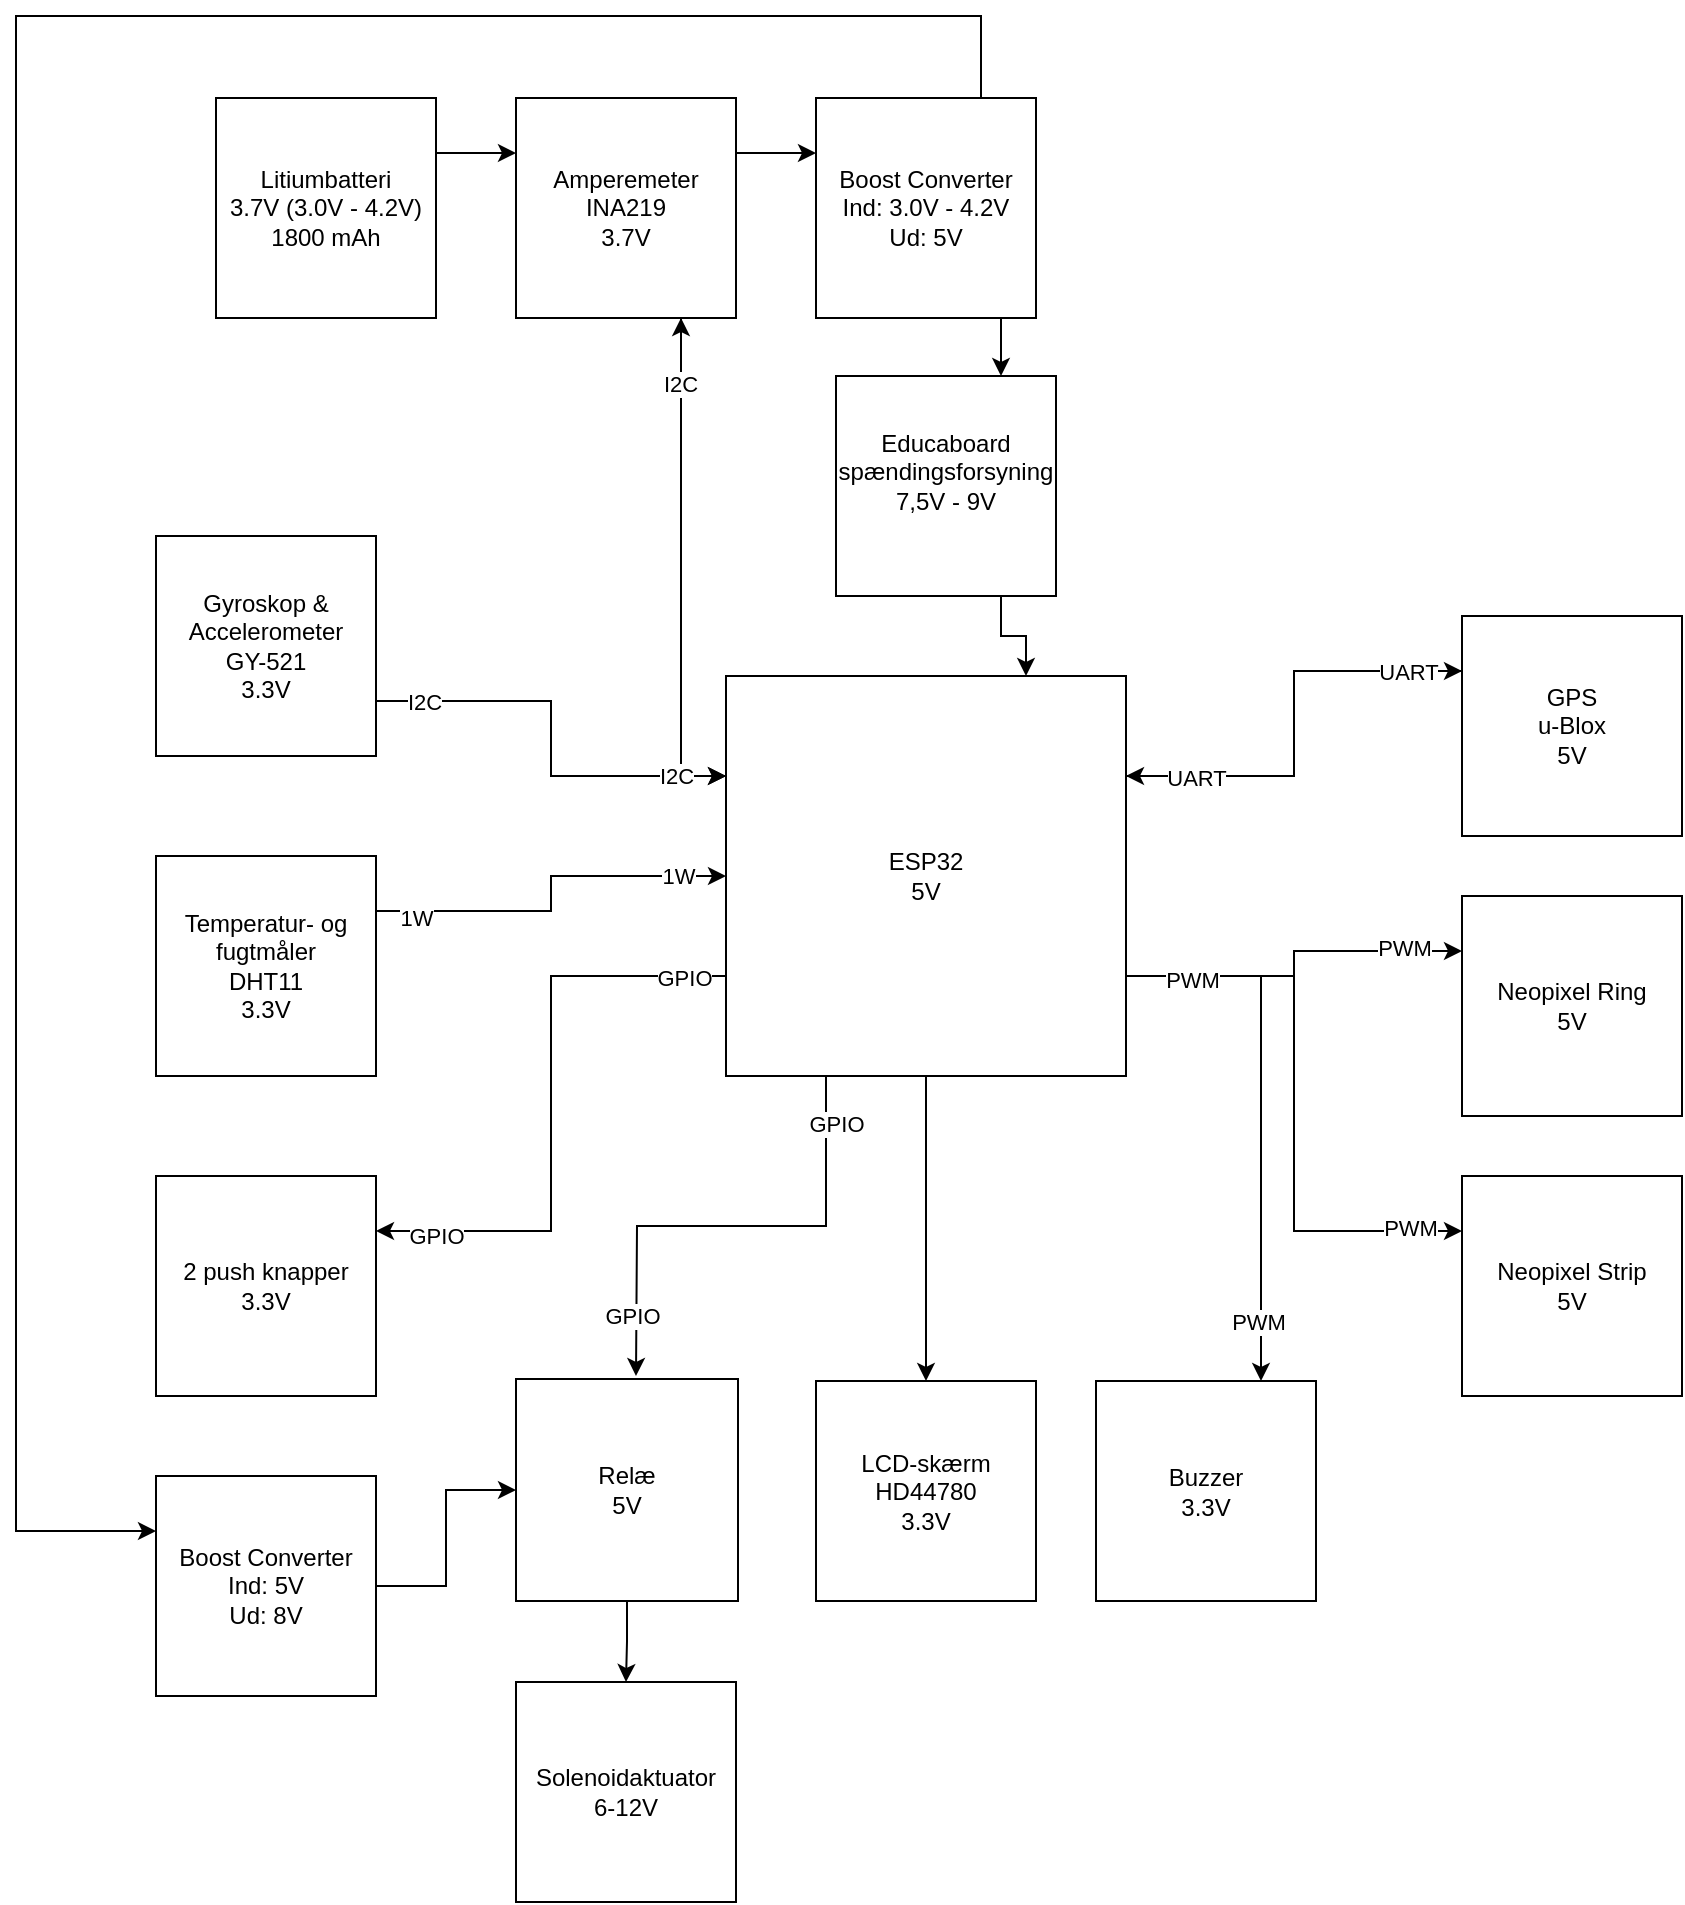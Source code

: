 <mxfile version="25.0.1">
  <diagram name="Page-1" id="Au_jINocBcU9wG9LVLza">
    <mxGraphModel dx="1080" dy="476" grid="1" gridSize="10" guides="1" tooltips="1" connect="1" arrows="1" fold="1" page="1" pageScale="1" pageWidth="827" pageHeight="1169" math="0" shadow="0">
      <root>
        <mxCell id="0" />
        <mxCell id="1" parent="0" />
        <mxCell id="8WWaU90uD-3OsJMU1C4m-51" style="edgeStyle=orthogonalEdgeStyle;rounded=0;orthogonalLoop=1;jettySize=auto;html=1;exitX=1;exitY=0.25;exitDx=0;exitDy=0;entryX=0;entryY=0.25;entryDx=0;entryDy=0;" parent="1" source="8WWaU90uD-3OsJMU1C4m-44" target="8WWaU90uD-3OsJMU1C4m-45" edge="1">
          <mxGeometry relative="1" as="geometry" />
        </mxCell>
        <mxCell id="8WWaU90uD-3OsJMU1C4m-44" value="&lt;div&gt;Litiumbatteri&lt;/div&gt;&lt;div&gt;3.7V (3.0V - 4.2V)&lt;/div&gt;&lt;div&gt;1800 mAh&lt;br&gt;&lt;/div&gt;" style="whiteSpace=wrap;html=1;aspect=fixed;" parent="1" vertex="1">
          <mxGeometry x="460" y="161" width="110" height="110" as="geometry" />
        </mxCell>
        <mxCell id="8WWaU90uD-3OsJMU1C4m-53" style="edgeStyle=orthogonalEdgeStyle;rounded=0;orthogonalLoop=1;jettySize=auto;html=1;exitX=1;exitY=0.25;exitDx=0;exitDy=0;entryX=0;entryY=0.25;entryDx=0;entryDy=0;" parent="1" source="8WWaU90uD-3OsJMU1C4m-45" target="8WWaU90uD-3OsJMU1C4m-52" edge="1">
          <mxGeometry relative="1" as="geometry" />
        </mxCell>
        <mxCell id="8WWaU90uD-3OsJMU1C4m-76" style="edgeStyle=orthogonalEdgeStyle;rounded=0;orthogonalLoop=1;jettySize=auto;html=1;exitX=0.75;exitY=1;exitDx=0;exitDy=0;entryX=0;entryY=0.25;entryDx=0;entryDy=0;" parent="1" source="8WWaU90uD-3OsJMU1C4m-45" target="8WWaU90uD-3OsJMU1C4m-55" edge="1">
          <mxGeometry relative="1" as="geometry" />
        </mxCell>
        <mxCell id="8WWaU90uD-3OsJMU1C4m-45" value="&lt;div&gt;Amperemeter&lt;br&gt;&lt;/div&gt;&lt;div&gt;INA219&lt;/div&gt;3.7V" style="whiteSpace=wrap;html=1;aspect=fixed;" parent="1" vertex="1">
          <mxGeometry x="610" y="161" width="110" height="110" as="geometry" />
        </mxCell>
        <mxCell id="8WWaU90uD-3OsJMU1C4m-56" value="&lt;div&gt;&lt;br&gt;&lt;/div&gt;&lt;div&gt;&lt;br&gt;&lt;/div&gt;" style="edgeStyle=orthogonalEdgeStyle;rounded=0;orthogonalLoop=1;jettySize=auto;html=1;exitX=0.75;exitY=1;exitDx=0;exitDy=0;entryX=0.75;entryY=0;entryDx=0;entryDy=0;" parent="1" source="lXn6mS8OsUs8GfNJ5zLR-2" target="8WWaU90uD-3OsJMU1C4m-55" edge="1">
          <mxGeometry x="-0.184" relative="1" as="geometry">
            <mxPoint as="offset" />
          </mxGeometry>
        </mxCell>
        <mxCell id="e1QlHReIarLJo4ZQw5A4-3" style="edgeStyle=orthogonalEdgeStyle;rounded=0;orthogonalLoop=1;jettySize=auto;html=1;exitX=0.75;exitY=0;exitDx=0;exitDy=0;entryX=0;entryY=0.25;entryDx=0;entryDy=0;" parent="1" source="8WWaU90uD-3OsJMU1C4m-52" target="e1QlHReIarLJo4ZQw5A4-2" edge="1">
          <mxGeometry relative="1" as="geometry">
            <Array as="points">
              <mxPoint x="843" y="120" />
              <mxPoint x="360" y="120" />
              <mxPoint x="360" y="878" />
            </Array>
          </mxGeometry>
        </mxCell>
        <mxCell id="8WWaU90uD-3OsJMU1C4m-52" value="&lt;div&gt;Boost Converter&lt;/div&gt;&lt;div&gt;Ind: 3.0V - 4.2V&lt;/div&gt;&lt;div&gt;Ud: 5V&lt;br&gt;&lt;/div&gt;" style="whiteSpace=wrap;html=1;aspect=fixed;" parent="1" vertex="1">
          <mxGeometry x="760" y="161" width="110" height="110" as="geometry" />
        </mxCell>
        <mxCell id="8WWaU90uD-3OsJMU1C4m-60" style="edgeStyle=orthogonalEdgeStyle;rounded=0;orthogonalLoop=1;jettySize=auto;html=1;exitX=1;exitY=0.25;exitDx=0;exitDy=0;entryX=0;entryY=0.25;entryDx=0;entryDy=0;" parent="1" source="8WWaU90uD-3OsJMU1C4m-55" target="8WWaU90uD-3OsJMU1C4m-57" edge="1">
          <mxGeometry relative="1" as="geometry" />
        </mxCell>
        <mxCell id="8WWaU90uD-3OsJMU1C4m-67" style="edgeStyle=orthogonalEdgeStyle;rounded=0;orthogonalLoop=1;jettySize=auto;html=1;exitX=1;exitY=0.75;exitDx=0;exitDy=0;entryX=0;entryY=0.25;entryDx=0;entryDy=0;" parent="1" source="8WWaU90uD-3OsJMU1C4m-55" target="8WWaU90uD-3OsJMU1C4m-63" edge="1">
          <mxGeometry relative="1" as="geometry" />
        </mxCell>
        <mxCell id="8WWaU90uD-3OsJMU1C4m-95" value="PWM" style="edgeLabel;html=1;align=center;verticalAlign=middle;resizable=0;points=[];" parent="8WWaU90uD-3OsJMU1C4m-67" vertex="1" connectable="0">
          <mxGeometry x="0.681" y="2" relative="1" as="geometry">
            <mxPoint as="offset" />
          </mxGeometry>
        </mxCell>
        <mxCell id="8WWaU90uD-3OsJMU1C4m-74" style="edgeStyle=orthogonalEdgeStyle;rounded=0;orthogonalLoop=1;jettySize=auto;html=1;exitX=0;exitY=0.25;exitDx=0;exitDy=0;entryX=0.75;entryY=1;entryDx=0;entryDy=0;" parent="1" source="8WWaU90uD-3OsJMU1C4m-55" target="8WWaU90uD-3OsJMU1C4m-45" edge="1">
          <mxGeometry relative="1" as="geometry" />
        </mxCell>
        <mxCell id="8WWaU90uD-3OsJMU1C4m-98" value="I2C" style="edgeLabel;html=1;align=center;verticalAlign=middle;resizable=0;points=[];" parent="8WWaU90uD-3OsJMU1C4m-74" vertex="1" connectable="0">
          <mxGeometry x="0.736" y="1" relative="1" as="geometry">
            <mxPoint as="offset" />
          </mxGeometry>
        </mxCell>
        <mxCell id="8WWaU90uD-3OsJMU1C4m-79" style="edgeStyle=orthogonalEdgeStyle;rounded=0;orthogonalLoop=1;jettySize=auto;html=1;exitX=0.5;exitY=1;exitDx=0;exitDy=0;entryX=0.5;entryY=0;entryDx=0;entryDy=0;" parent="1" source="8WWaU90uD-3OsJMU1C4m-55" target="8WWaU90uD-3OsJMU1C4m-78" edge="1">
          <mxGeometry relative="1" as="geometry" />
        </mxCell>
        <mxCell id="8WWaU90uD-3OsJMU1C4m-84" style="edgeStyle=orthogonalEdgeStyle;rounded=0;orthogonalLoop=1;jettySize=auto;html=1;exitX=1;exitY=0.75;exitDx=0;exitDy=0;entryX=0;entryY=0.25;entryDx=0;entryDy=0;" parent="1" source="8WWaU90uD-3OsJMU1C4m-55" target="8WWaU90uD-3OsJMU1C4m-83" edge="1">
          <mxGeometry relative="1" as="geometry">
            <Array as="points">
              <mxPoint x="999" y="600" />
              <mxPoint x="999" y="727" />
            </Array>
          </mxGeometry>
        </mxCell>
        <mxCell id="8WWaU90uD-3OsJMU1C4m-96" value="PWM" style="edgeLabel;html=1;align=center;verticalAlign=middle;resizable=0;points=[];" parent="8WWaU90uD-3OsJMU1C4m-84" vertex="1" connectable="0">
          <mxGeometry x="0.824" y="2" relative="1" as="geometry">
            <mxPoint as="offset" />
          </mxGeometry>
        </mxCell>
        <mxCell id="8WWaU90uD-3OsJMU1C4m-91" style="edgeStyle=orthogonalEdgeStyle;rounded=0;orthogonalLoop=1;jettySize=auto;html=1;exitX=0;exitY=0.75;exitDx=0;exitDy=0;entryX=1;entryY=0.25;entryDx=0;entryDy=0;" parent="1" source="8WWaU90uD-3OsJMU1C4m-55" target="8WWaU90uD-3OsJMU1C4m-89" edge="1">
          <mxGeometry relative="1" as="geometry" />
        </mxCell>
        <mxCell id="8WWaU90uD-3OsJMU1C4m-92" value="GPIO" style="edgeLabel;html=1;align=center;verticalAlign=middle;resizable=0;points=[];" parent="8WWaU90uD-3OsJMU1C4m-91" vertex="1" connectable="0">
          <mxGeometry x="0.159" y="4" relative="1" as="geometry">
            <mxPoint x="-62" y="42" as="offset" />
          </mxGeometry>
        </mxCell>
        <mxCell id="8WWaU90uD-3OsJMU1C4m-100" value="GPIO" style="edgeLabel;html=1;align=center;verticalAlign=middle;resizable=0;points=[];" parent="8WWaU90uD-3OsJMU1C4m-91" vertex="1" connectable="0">
          <mxGeometry x="-0.859" y="1" relative="1" as="geometry">
            <mxPoint as="offset" />
          </mxGeometry>
        </mxCell>
        <mxCell id="8WWaU90uD-3OsJMU1C4m-101" style="edgeStyle=orthogonalEdgeStyle;rounded=0;orthogonalLoop=1;jettySize=auto;html=1;exitX=1;exitY=0.75;exitDx=0;exitDy=0;entryX=0.75;entryY=0;entryDx=0;entryDy=0;" parent="1" source="8WWaU90uD-3OsJMU1C4m-55" target="8WWaU90uD-3OsJMU1C4m-87" edge="1">
          <mxGeometry relative="1" as="geometry" />
        </mxCell>
        <mxCell id="8WWaU90uD-3OsJMU1C4m-102" value="PWM" style="edgeLabel;html=1;align=center;verticalAlign=middle;resizable=0;points=[];" parent="8WWaU90uD-3OsJMU1C4m-101" vertex="1" connectable="0">
          <mxGeometry x="-0.757" y="-2" relative="1" as="geometry">
            <mxPoint as="offset" />
          </mxGeometry>
        </mxCell>
        <mxCell id="e1QlHReIarLJo4ZQw5A4-1" value="PWM" style="edgeLabel;html=1;align=center;verticalAlign=middle;resizable=0;points=[];" parent="8WWaU90uD-3OsJMU1C4m-101" vertex="1" connectable="0">
          <mxGeometry x="0.829" y="4" relative="1" as="geometry">
            <mxPoint x="-6" y="-7" as="offset" />
          </mxGeometry>
        </mxCell>
        <mxCell id="8WWaU90uD-3OsJMU1C4m-104" style="edgeStyle=orthogonalEdgeStyle;rounded=0;orthogonalLoop=1;jettySize=auto;html=1;exitX=0.25;exitY=1;exitDx=0;exitDy=0;" parent="1" source="8WWaU90uD-3OsJMU1C4m-55" edge="1">
          <mxGeometry relative="1" as="geometry">
            <mxPoint x="670" y="800" as="targetPoint" />
          </mxGeometry>
        </mxCell>
        <mxCell id="8WWaU90uD-3OsJMU1C4m-105" value="GPIO" style="edgeLabel;html=1;align=center;verticalAlign=middle;resizable=0;points=[];" parent="8WWaU90uD-3OsJMU1C4m-104" vertex="1" connectable="0">
          <mxGeometry x="-0.762" y="-4" relative="1" as="geometry">
            <mxPoint x="9" y="-5" as="offset" />
          </mxGeometry>
        </mxCell>
        <mxCell id="8WWaU90uD-3OsJMU1C4m-106" value="GPIO" style="edgeLabel;html=1;align=center;verticalAlign=middle;resizable=0;points=[];" parent="8WWaU90uD-3OsJMU1C4m-104" vertex="1" connectable="0">
          <mxGeometry x="0.752" y="-6" relative="1" as="geometry">
            <mxPoint x="4" as="offset" />
          </mxGeometry>
        </mxCell>
        <mxCell id="8WWaU90uD-3OsJMU1C4m-55" value="&lt;div&gt;ESP32&lt;/div&gt;&lt;div&gt;&lt;span style=&quot;background-color: initial;&quot;&gt;5V&lt;/span&gt;&lt;/div&gt;" style="whiteSpace=wrap;html=1;aspect=fixed;" parent="1" vertex="1">
          <mxGeometry x="715" y="450" width="200" height="200" as="geometry" />
        </mxCell>
        <mxCell id="8WWaU90uD-3OsJMU1C4m-59" style="edgeStyle=orthogonalEdgeStyle;rounded=0;orthogonalLoop=1;jettySize=auto;html=1;exitX=0;exitY=0.25;exitDx=0;exitDy=0;entryX=1;entryY=0.25;entryDx=0;entryDy=0;" parent="1" source="8WWaU90uD-3OsJMU1C4m-57" target="8WWaU90uD-3OsJMU1C4m-55" edge="1">
          <mxGeometry relative="1" as="geometry" />
        </mxCell>
        <mxCell id="8WWaU90uD-3OsJMU1C4m-61" value="UART" style="edgeLabel;html=1;align=center;verticalAlign=middle;resizable=0;points=[];" parent="8WWaU90uD-3OsJMU1C4m-59" vertex="1" connectable="0">
          <mxGeometry x="-0.135" y="1" relative="1" as="geometry">
            <mxPoint x="-50" y="42" as="offset" />
          </mxGeometry>
        </mxCell>
        <mxCell id="8WWaU90uD-3OsJMU1C4m-97" value="UART" style="edgeLabel;html=1;align=center;verticalAlign=middle;resizable=0;points=[];" parent="8WWaU90uD-3OsJMU1C4m-59" vertex="1" connectable="0">
          <mxGeometry x="-0.756" relative="1" as="geometry">
            <mxPoint as="offset" />
          </mxGeometry>
        </mxCell>
        <mxCell id="8WWaU90uD-3OsJMU1C4m-57" value="&lt;div&gt;GPS&lt;/div&gt;&lt;div&gt;u-Blox&lt;br&gt;&lt;/div&gt;&lt;div&gt;5V&lt;br&gt;&lt;/div&gt;" style="whiteSpace=wrap;html=1;aspect=fixed;" parent="1" vertex="1">
          <mxGeometry x="1083" y="420" width="110" height="110" as="geometry" />
        </mxCell>
        <mxCell id="8WWaU90uD-3OsJMU1C4m-63" value="&lt;div&gt;Neopixel Ring&lt;/div&gt;&lt;div&gt;5V&lt;br&gt;&lt;/div&gt;" style="whiteSpace=wrap;html=1;aspect=fixed;" parent="1" vertex="1">
          <mxGeometry x="1083" y="560" width="110" height="110" as="geometry" />
        </mxCell>
        <mxCell id="8WWaU90uD-3OsJMU1C4m-115" style="edgeStyle=orthogonalEdgeStyle;rounded=0;orthogonalLoop=1;jettySize=auto;html=1;exitX=1;exitY=0.25;exitDx=0;exitDy=0;entryX=0;entryY=0.5;entryDx=0;entryDy=0;" parent="1" source="8WWaU90uD-3OsJMU1C4m-69" target="8WWaU90uD-3OsJMU1C4m-55" edge="1">
          <mxGeometry relative="1" as="geometry" />
        </mxCell>
        <mxCell id="8WWaU90uD-3OsJMU1C4m-116" value="1W" style="edgeLabel;html=1;align=center;verticalAlign=middle;resizable=0;points=[];" parent="8WWaU90uD-3OsJMU1C4m-115" vertex="1" connectable="0">
          <mxGeometry x="0.829" y="1" relative="1" as="geometry">
            <mxPoint x="-8" y="1" as="offset" />
          </mxGeometry>
        </mxCell>
        <mxCell id="8WWaU90uD-3OsJMU1C4m-117" value="1W" style="edgeLabel;html=1;align=center;verticalAlign=middle;resizable=0;points=[];" parent="8WWaU90uD-3OsJMU1C4m-115" vertex="1" connectable="0">
          <mxGeometry x="-0.793" y="-4" relative="1" as="geometry">
            <mxPoint y="-1" as="offset" />
          </mxGeometry>
        </mxCell>
        <mxCell id="8WWaU90uD-3OsJMU1C4m-69" value="&lt;div&gt;Temperatur- og fugtmåler&lt;br&gt;&lt;/div&gt;&lt;div&gt;DHT11&lt;/div&gt;&lt;div&gt;3.3V&lt;br&gt;&lt;/div&gt;" style="whiteSpace=wrap;html=1;aspect=fixed;" parent="1" vertex="1">
          <mxGeometry x="430" y="540" width="110" height="110" as="geometry" />
        </mxCell>
        <mxCell id="8WWaU90uD-3OsJMU1C4m-78" value="&lt;div&gt;LCD-skærm&lt;br&gt;&lt;/div&gt;&lt;div&gt;HD44780&lt;/div&gt;&lt;div&gt;3.3V&lt;br&gt;&lt;/div&gt;" style="whiteSpace=wrap;html=1;aspect=fixed;" parent="1" vertex="1">
          <mxGeometry x="760" y="802.5" width="110" height="110" as="geometry" />
        </mxCell>
        <mxCell id="8WWaU90uD-3OsJMU1C4m-83" value="&lt;div&gt;Neopixel Strip&lt;/div&gt;&lt;div&gt;5V&lt;br&gt;&lt;/div&gt;" style="whiteSpace=wrap;html=1;aspect=fixed;" parent="1" vertex="1">
          <mxGeometry x="1083" y="700" width="110" height="110" as="geometry" />
        </mxCell>
        <mxCell id="8WWaU90uD-3OsJMU1C4m-85" value="&lt;div&gt;Solenoidaktuator&lt;/div&gt;&lt;div&gt;6-12V&lt;br&gt;&lt;/div&gt;" style="whiteSpace=wrap;html=1;aspect=fixed;" parent="1" vertex="1">
          <mxGeometry x="610" y="953" width="110" height="110" as="geometry" />
        </mxCell>
        <mxCell id="8WWaU90uD-3OsJMU1C4m-87" value="&lt;div&gt;Buzzer&lt;/div&gt;&lt;div&gt;3.3V&lt;br&gt;&lt;/div&gt;" style="whiteSpace=wrap;html=1;aspect=fixed;" parent="1" vertex="1">
          <mxGeometry x="900" y="802.5" width="110" height="110" as="geometry" />
        </mxCell>
        <mxCell id="8WWaU90uD-3OsJMU1C4m-112" style="edgeStyle=orthogonalEdgeStyle;rounded=0;orthogonalLoop=1;jettySize=auto;html=1;exitX=1;exitY=0.75;exitDx=0;exitDy=0;entryX=0;entryY=0.25;entryDx=0;entryDy=0;" parent="1" source="8WWaU90uD-3OsJMU1C4m-88" target="8WWaU90uD-3OsJMU1C4m-55" edge="1">
          <mxGeometry relative="1" as="geometry" />
        </mxCell>
        <mxCell id="8WWaU90uD-3OsJMU1C4m-113" value="I2C" style="edgeLabel;html=1;align=center;verticalAlign=middle;resizable=0;points=[];" parent="8WWaU90uD-3OsJMU1C4m-112" vertex="1" connectable="0">
          <mxGeometry x="-0.773" relative="1" as="geometry">
            <mxPoint as="offset" />
          </mxGeometry>
        </mxCell>
        <mxCell id="8WWaU90uD-3OsJMU1C4m-114" value="I2C" style="edgeLabel;html=1;align=center;verticalAlign=middle;resizable=0;points=[];" parent="8WWaU90uD-3OsJMU1C4m-112" vertex="1" connectable="0">
          <mxGeometry x="0.709" y="-3" relative="1" as="geometry">
            <mxPoint x="6" y="-3" as="offset" />
          </mxGeometry>
        </mxCell>
        <mxCell id="8WWaU90uD-3OsJMU1C4m-88" value="&lt;div&gt;Gyroskop &amp;amp; Accelerometer&lt;br&gt;&lt;/div&gt;&lt;div&gt;GY-521&lt;/div&gt;&lt;div&gt;3.3V&lt;br&gt;&lt;/div&gt;" style="whiteSpace=wrap;html=1;aspect=fixed;" parent="1" vertex="1">
          <mxGeometry x="430" y="380" width="110" height="110" as="geometry" />
        </mxCell>
        <mxCell id="8WWaU90uD-3OsJMU1C4m-89" value="&lt;div&gt;2 push knapper&lt;/div&gt;&lt;div&gt;3.3V&lt;br&gt;&lt;/div&gt;" style="whiteSpace=wrap;html=1;aspect=fixed;" parent="1" vertex="1">
          <mxGeometry x="430" y="700" width="110" height="110" as="geometry" />
        </mxCell>
        <mxCell id="ILI41Hoijf9lR41PXTiz-5" style="edgeStyle=orthogonalEdgeStyle;rounded=0;orthogonalLoop=1;jettySize=auto;html=1;exitX=1;exitY=0.5;exitDx=0;exitDy=0;entryX=0;entryY=0.5;entryDx=0;entryDy=0;" parent="1" source="e1QlHReIarLJo4ZQw5A4-2" target="ILI41Hoijf9lR41PXTiz-2" edge="1">
          <mxGeometry relative="1" as="geometry" />
        </mxCell>
        <mxCell id="e1QlHReIarLJo4ZQw5A4-2" value="&lt;div&gt;Boost Converter&lt;/div&gt;&lt;div&gt;Ind: 5V&lt;br&gt;&lt;/div&gt;&lt;div&gt;Ud: 8V&lt;br&gt;&lt;/div&gt;" style="whiteSpace=wrap;html=1;aspect=fixed;" parent="1" vertex="1">
          <mxGeometry x="430" y="850" width="110" height="110" as="geometry" />
        </mxCell>
        <mxCell id="ILI41Hoijf9lR41PXTiz-8" style="edgeStyle=orthogonalEdgeStyle;rounded=0;orthogonalLoop=1;jettySize=auto;html=1;entryX=0.5;entryY=0;entryDx=0;entryDy=0;" parent="1" source="ILI41Hoijf9lR41PXTiz-2" target="8WWaU90uD-3OsJMU1C4m-85" edge="1">
          <mxGeometry relative="1" as="geometry" />
        </mxCell>
        <mxCell id="ILI41Hoijf9lR41PXTiz-2" value="Relæ&lt;div&gt;5V&lt;/div&gt;" style="whiteSpace=wrap;html=1;aspect=fixed;" parent="1" vertex="1">
          <mxGeometry x="610" y="801.5" width="111" height="111" as="geometry" />
        </mxCell>
        <mxCell id="lXn6mS8OsUs8GfNJ5zLR-5" value="" style="edgeStyle=orthogonalEdgeStyle;rounded=0;orthogonalLoop=1;jettySize=auto;html=1;exitX=0.75;exitY=1;exitDx=0;exitDy=0;entryX=0.75;entryY=0;entryDx=0;entryDy=0;" edge="1" parent="1" source="8WWaU90uD-3OsJMU1C4m-52" target="lXn6mS8OsUs8GfNJ5zLR-2">
          <mxGeometry relative="1" as="geometry">
            <mxPoint x="843" y="309" as="sourcePoint" />
            <mxPoint x="865" y="450" as="targetPoint" />
          </mxGeometry>
        </mxCell>
        <mxCell id="lXn6mS8OsUs8GfNJ5zLR-2" value="Educaboard spændingsforsyning&lt;div&gt;7,5V - 9V&lt;div&gt;&lt;br&gt;&lt;/div&gt;&lt;/div&gt;" style="whiteSpace=wrap;html=1;aspect=fixed;" vertex="1" parent="1">
          <mxGeometry x="770" y="300" width="110" height="110" as="geometry" />
        </mxCell>
      </root>
    </mxGraphModel>
  </diagram>
</mxfile>
